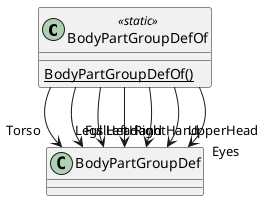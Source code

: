 @startuml
class BodyPartGroupDefOf <<static>> {
    {static} BodyPartGroupDefOf()
}
BodyPartGroupDefOf --> "Torso" BodyPartGroupDef
BodyPartGroupDefOf --> "Legs" BodyPartGroupDef
BodyPartGroupDefOf --> "LeftHand" BodyPartGroupDef
BodyPartGroupDefOf --> "RightHand" BodyPartGroupDef
BodyPartGroupDefOf --> "FullHead" BodyPartGroupDef
BodyPartGroupDefOf --> "UpperHead" BodyPartGroupDef
BodyPartGroupDefOf --> "Eyes" BodyPartGroupDef
@enduml
